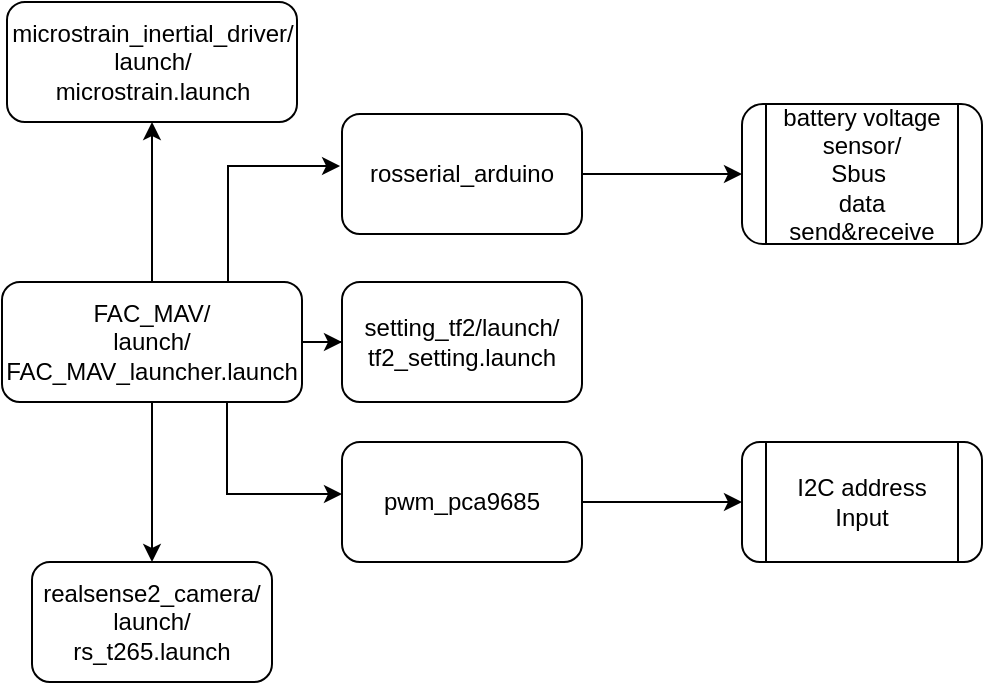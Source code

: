<mxfile version="21.1.2" type="github">
  <diagram name="페이지-1" id="7TPEcrsd8bQQI6SpCqqm">
    <mxGraphModel dx="830" dy="529" grid="1" gridSize="10" guides="1" tooltips="1" connect="1" arrows="1" fold="1" page="1" pageScale="1" pageWidth="827" pageHeight="1169" math="0" shadow="0">
      <root>
        <mxCell id="0" />
        <mxCell id="1" parent="0" />
        <mxCell id="CLf-_QWoL2Vjhj0egjH0-4" value="" style="edgeStyle=orthogonalEdgeStyle;rounded=0;orthogonalLoop=1;jettySize=auto;html=1;" edge="1" parent="1" source="CLf-_QWoL2Vjhj0egjH0-1" target="CLf-_QWoL2Vjhj0egjH0-3">
          <mxGeometry relative="1" as="geometry" />
        </mxCell>
        <mxCell id="CLf-_QWoL2Vjhj0egjH0-7" value="" style="edgeStyle=orthogonalEdgeStyle;rounded=0;orthogonalLoop=1;jettySize=auto;html=1;" edge="1" parent="1" source="CLf-_QWoL2Vjhj0egjH0-1" target="CLf-_QWoL2Vjhj0egjH0-6">
          <mxGeometry relative="1" as="geometry" />
        </mxCell>
        <mxCell id="CLf-_QWoL2Vjhj0egjH0-9" value="" style="edgeStyle=orthogonalEdgeStyle;rounded=0;orthogonalLoop=1;jettySize=auto;html=1;" edge="1" parent="1" source="CLf-_QWoL2Vjhj0egjH0-1" target="CLf-_QWoL2Vjhj0egjH0-8">
          <mxGeometry relative="1" as="geometry" />
        </mxCell>
        <mxCell id="CLf-_QWoL2Vjhj0egjH0-1" value="FAC_MAV/&lt;br&gt;launch/&lt;br&gt;FAC_MAV_launcher.launch" style="rounded=1;whiteSpace=wrap;html=1;" vertex="1" parent="1">
          <mxGeometry y="554" width="150" height="60" as="geometry" />
        </mxCell>
        <mxCell id="CLf-_QWoL2Vjhj0egjH0-3" value="setting_tf2/launch/&lt;br&gt;tf2_setting.launch" style="whiteSpace=wrap;html=1;rounded=1;" vertex="1" parent="1">
          <mxGeometry x="170" y="554" width="120" height="60" as="geometry" />
        </mxCell>
        <mxCell id="CLf-_QWoL2Vjhj0egjH0-6" value="microstrain_inertial_driver/&lt;br&gt;launch/&lt;br&gt;microstrain.launch" style="whiteSpace=wrap;html=1;rounded=1;" vertex="1" parent="1">
          <mxGeometry x="2.5" y="414" width="145" height="60" as="geometry" />
        </mxCell>
        <mxCell id="CLf-_QWoL2Vjhj0egjH0-8" value="realsense2_camera/&lt;br&gt;launch/&lt;br&gt;rs_t265.launch" style="whiteSpace=wrap;html=1;rounded=1;" vertex="1" parent="1">
          <mxGeometry x="15" y="694" width="120" height="60" as="geometry" />
        </mxCell>
        <mxCell id="CLf-_QWoL2Vjhj0egjH0-10" value="" style="edgeStyle=orthogonalEdgeStyle;rounded=0;orthogonalLoop=1;jettySize=auto;html=1;exitX=0.75;exitY=1;exitDx=0;exitDy=0;" edge="1" parent="1" source="CLf-_QWoL2Vjhj0egjH0-1">
          <mxGeometry relative="1" as="geometry">
            <mxPoint x="170" y="620" as="sourcePoint" />
            <mxPoint x="170" y="660" as="targetPoint" />
            <Array as="points">
              <mxPoint x="113" y="660" />
            </Array>
          </mxGeometry>
        </mxCell>
        <mxCell id="CLf-_QWoL2Vjhj0egjH0-15" value="" style="edgeStyle=orthogonalEdgeStyle;rounded=0;orthogonalLoop=1;jettySize=auto;html=1;" edge="1" parent="1" source="CLf-_QWoL2Vjhj0egjH0-11" target="CLf-_QWoL2Vjhj0egjH0-14">
          <mxGeometry relative="1" as="geometry" />
        </mxCell>
        <mxCell id="CLf-_QWoL2Vjhj0egjH0-11" value="pwm_pca9685" style="whiteSpace=wrap;html=1;rounded=1;" vertex="1" parent="1">
          <mxGeometry x="170" y="634" width="120" height="60" as="geometry" />
        </mxCell>
        <mxCell id="CLf-_QWoL2Vjhj0egjH0-12" value="" style="edgeStyle=orthogonalEdgeStyle;rounded=0;orthogonalLoop=1;jettySize=auto;html=1;entryX=-0.008;entryY=0.434;entryDx=0;entryDy=0;entryPerimeter=0;" edge="1" parent="1" target="CLf-_QWoL2Vjhj0egjH0-13">
          <mxGeometry relative="1" as="geometry">
            <mxPoint x="103" y="554" as="sourcePoint" />
            <mxPoint x="170" y="496" as="targetPoint" />
            <Array as="points">
              <mxPoint x="113" y="554" />
              <mxPoint x="113" y="496" />
            </Array>
          </mxGeometry>
        </mxCell>
        <mxCell id="CLf-_QWoL2Vjhj0egjH0-17" value="" style="edgeStyle=orthogonalEdgeStyle;rounded=0;orthogonalLoop=1;jettySize=auto;html=1;" edge="1" parent="1" source="CLf-_QWoL2Vjhj0egjH0-13" target="CLf-_QWoL2Vjhj0egjH0-16">
          <mxGeometry relative="1" as="geometry" />
        </mxCell>
        <mxCell id="CLf-_QWoL2Vjhj0egjH0-13" value="rosserial_arduino" style="whiteSpace=wrap;html=1;rounded=1;" vertex="1" parent="1">
          <mxGeometry x="170" y="470" width="120" height="60" as="geometry" />
        </mxCell>
        <mxCell id="CLf-_QWoL2Vjhj0egjH0-14" value="I2C address Input" style="shape=process;whiteSpace=wrap;html=1;backgroundOutline=1;rounded=1;" vertex="1" parent="1">
          <mxGeometry x="370" y="634" width="120" height="60" as="geometry" />
        </mxCell>
        <mxCell id="CLf-_QWoL2Vjhj0egjH0-16" value="battery voltage sensor/&lt;br&gt;Sbus&amp;nbsp;&lt;br&gt;data send&amp;amp;receive" style="shape=process;whiteSpace=wrap;html=1;backgroundOutline=1;rounded=1;" vertex="1" parent="1">
          <mxGeometry x="370" y="465" width="120" height="70" as="geometry" />
        </mxCell>
      </root>
    </mxGraphModel>
  </diagram>
</mxfile>
